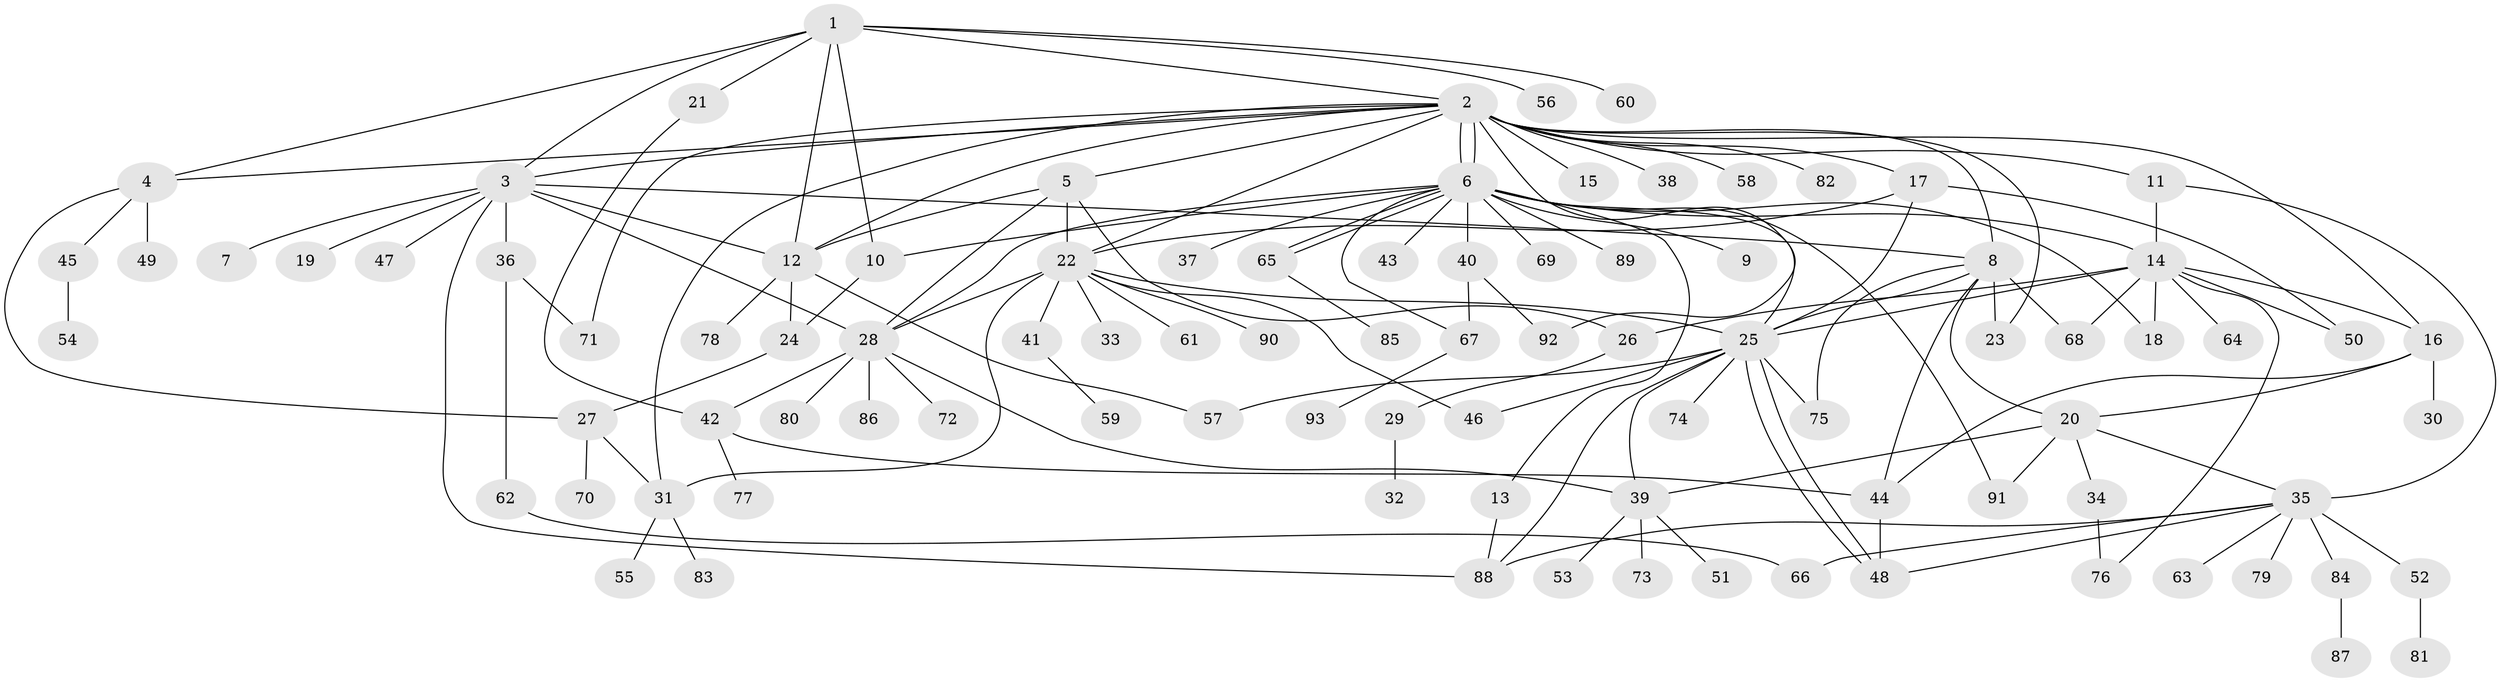 // coarse degree distribution, {10: 0.04411764705882353, 17: 0.014705882352941176, 9: 0.029411764705882353, 18: 0.014705882352941176, 1: 0.4411764705882353, 7: 0.014705882352941176, 3: 0.10294117647058823, 2: 0.19117647058823528, 4: 0.058823529411764705, 6: 0.014705882352941176, 11: 0.014705882352941176, 8: 0.029411764705882353, 5: 0.029411764705882353}
// Generated by graph-tools (version 1.1) at 2025/23/03/03/25 07:23:52]
// undirected, 93 vertices, 143 edges
graph export_dot {
graph [start="1"]
  node [color=gray90,style=filled];
  1;
  2;
  3;
  4;
  5;
  6;
  7;
  8;
  9;
  10;
  11;
  12;
  13;
  14;
  15;
  16;
  17;
  18;
  19;
  20;
  21;
  22;
  23;
  24;
  25;
  26;
  27;
  28;
  29;
  30;
  31;
  32;
  33;
  34;
  35;
  36;
  37;
  38;
  39;
  40;
  41;
  42;
  43;
  44;
  45;
  46;
  47;
  48;
  49;
  50;
  51;
  52;
  53;
  54;
  55;
  56;
  57;
  58;
  59;
  60;
  61;
  62;
  63;
  64;
  65;
  66;
  67;
  68;
  69;
  70;
  71;
  72;
  73;
  74;
  75;
  76;
  77;
  78;
  79;
  80;
  81;
  82;
  83;
  84;
  85;
  86;
  87;
  88;
  89;
  90;
  91;
  92;
  93;
  1 -- 2;
  1 -- 3;
  1 -- 4;
  1 -- 10;
  1 -- 12;
  1 -- 21;
  1 -- 56;
  1 -- 60;
  2 -- 3;
  2 -- 4;
  2 -- 5;
  2 -- 6;
  2 -- 6;
  2 -- 8;
  2 -- 11;
  2 -- 12;
  2 -- 15;
  2 -- 16;
  2 -- 17;
  2 -- 22;
  2 -- 23;
  2 -- 31;
  2 -- 38;
  2 -- 58;
  2 -- 71;
  2 -- 82;
  2 -- 92;
  3 -- 7;
  3 -- 8;
  3 -- 12;
  3 -- 19;
  3 -- 28;
  3 -- 36;
  3 -- 47;
  3 -- 88;
  4 -- 27;
  4 -- 45;
  4 -- 49;
  5 -- 12;
  5 -- 22;
  5 -- 26;
  5 -- 28;
  6 -- 9;
  6 -- 10;
  6 -- 13;
  6 -- 14;
  6 -- 18;
  6 -- 25;
  6 -- 28;
  6 -- 37;
  6 -- 40;
  6 -- 43;
  6 -- 65;
  6 -- 65;
  6 -- 67;
  6 -- 69;
  6 -- 89;
  6 -- 91;
  8 -- 20;
  8 -- 23;
  8 -- 25;
  8 -- 44;
  8 -- 68;
  8 -- 75;
  10 -- 24;
  11 -- 14;
  11 -- 35;
  12 -- 24;
  12 -- 57;
  12 -- 78;
  13 -- 88;
  14 -- 16;
  14 -- 18;
  14 -- 25;
  14 -- 26;
  14 -- 50;
  14 -- 64;
  14 -- 68;
  14 -- 76;
  16 -- 20;
  16 -- 30;
  16 -- 44;
  17 -- 22;
  17 -- 25;
  17 -- 50;
  20 -- 34;
  20 -- 35;
  20 -- 39;
  20 -- 91;
  21 -- 42;
  22 -- 25;
  22 -- 28;
  22 -- 31;
  22 -- 33;
  22 -- 41;
  22 -- 46;
  22 -- 61;
  22 -- 90;
  24 -- 27;
  25 -- 39;
  25 -- 46;
  25 -- 48;
  25 -- 48;
  25 -- 57;
  25 -- 74;
  25 -- 75;
  25 -- 88;
  26 -- 29;
  27 -- 31;
  27 -- 70;
  28 -- 39;
  28 -- 42;
  28 -- 72;
  28 -- 80;
  28 -- 86;
  29 -- 32;
  31 -- 55;
  31 -- 83;
  34 -- 76;
  35 -- 48;
  35 -- 52;
  35 -- 63;
  35 -- 66;
  35 -- 79;
  35 -- 84;
  35 -- 88;
  36 -- 62;
  36 -- 71;
  39 -- 51;
  39 -- 53;
  39 -- 73;
  40 -- 67;
  40 -- 92;
  41 -- 59;
  42 -- 44;
  42 -- 77;
  44 -- 48;
  45 -- 54;
  52 -- 81;
  62 -- 66;
  65 -- 85;
  67 -- 93;
  84 -- 87;
}
